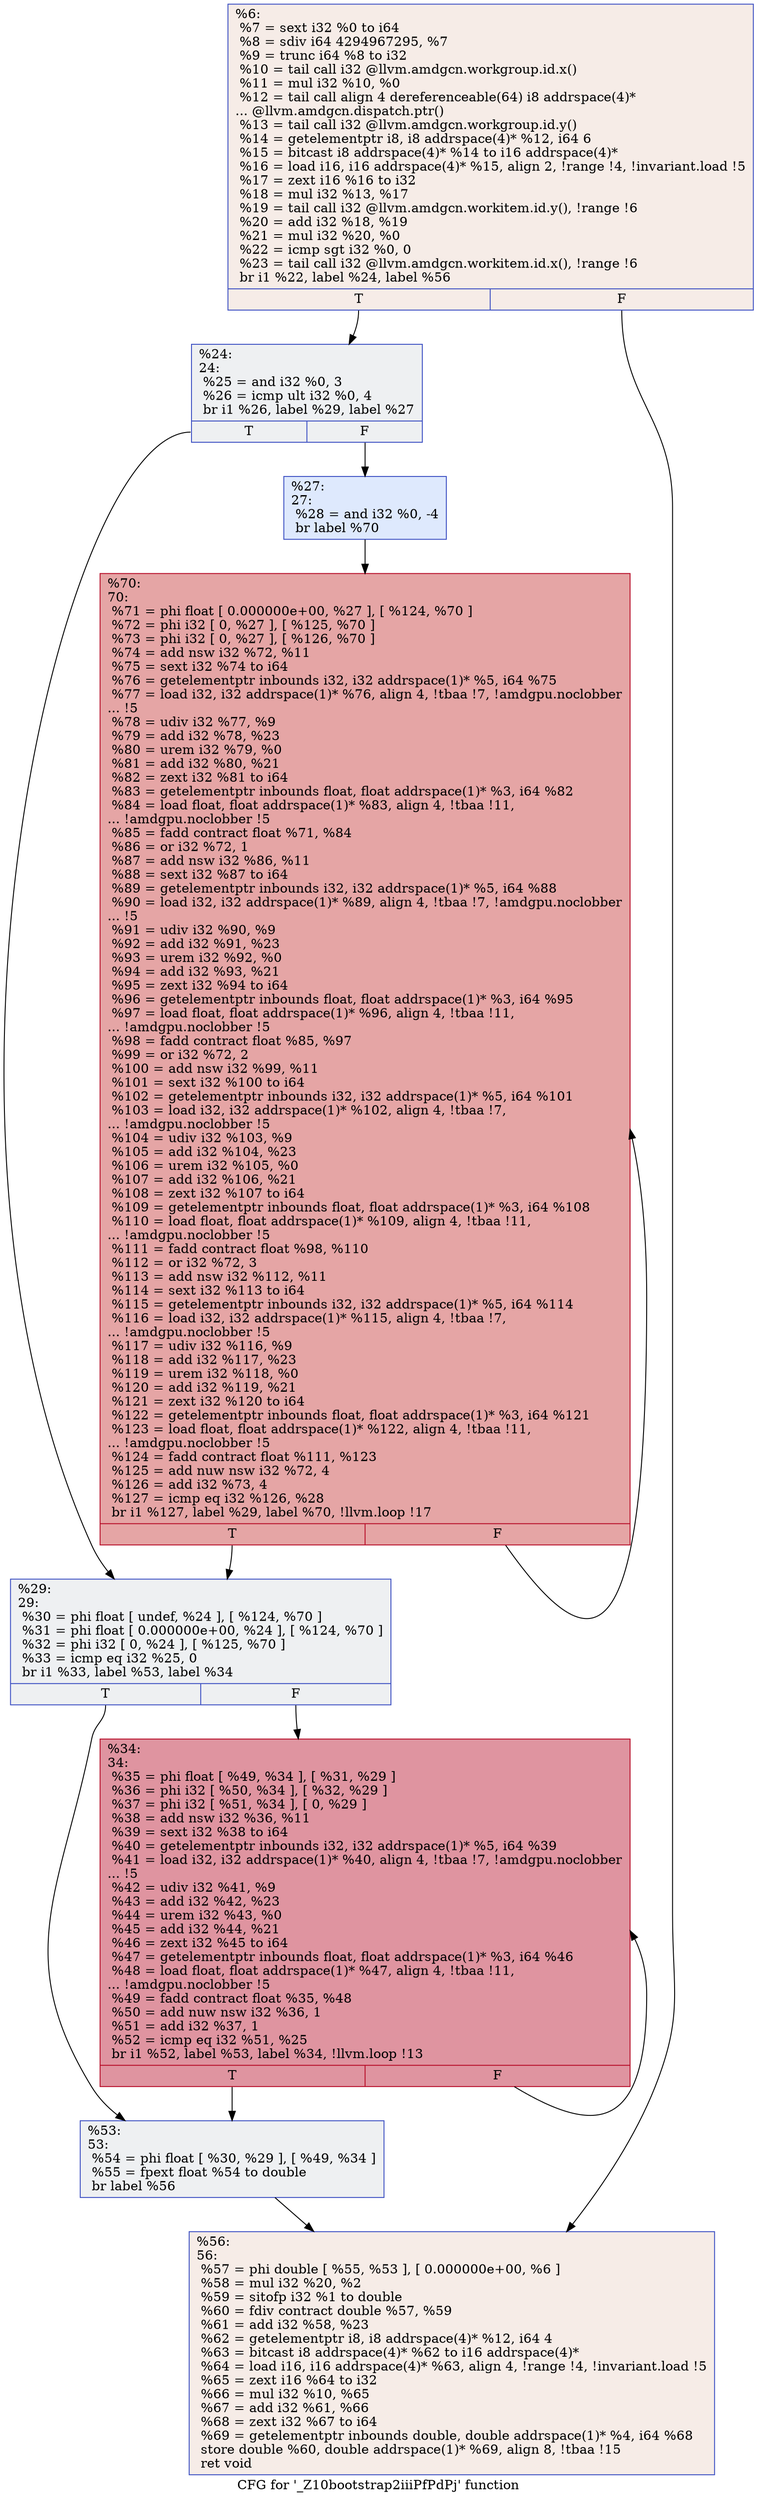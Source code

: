 digraph "CFG for '_Z10bootstrap2iiiPfPdPj' function" {
	label="CFG for '_Z10bootstrap2iiiPfPdPj' function";

	Node0x4a454a0 [shape=record,color="#3d50c3ff", style=filled, fillcolor="#ead5c970",label="{%6:\l  %7 = sext i32 %0 to i64\l  %8 = sdiv i64 4294967295, %7\l  %9 = trunc i64 %8 to i32\l  %10 = tail call i32 @llvm.amdgcn.workgroup.id.x()\l  %11 = mul i32 %10, %0\l  %12 = tail call align 4 dereferenceable(64) i8 addrspace(4)*\l... @llvm.amdgcn.dispatch.ptr()\l  %13 = tail call i32 @llvm.amdgcn.workgroup.id.y()\l  %14 = getelementptr i8, i8 addrspace(4)* %12, i64 6\l  %15 = bitcast i8 addrspace(4)* %14 to i16 addrspace(4)*\l  %16 = load i16, i16 addrspace(4)* %15, align 2, !range !4, !invariant.load !5\l  %17 = zext i16 %16 to i32\l  %18 = mul i32 %13, %17\l  %19 = tail call i32 @llvm.amdgcn.workitem.id.y(), !range !6\l  %20 = add i32 %18, %19\l  %21 = mul i32 %20, %0\l  %22 = icmp sgt i32 %0, 0\l  %23 = tail call i32 @llvm.amdgcn.workitem.id.x(), !range !6\l  br i1 %22, label %24, label %56\l|{<s0>T|<s1>F}}"];
	Node0x4a454a0:s0 -> Node0x4a48110;
	Node0x4a454a0:s1 -> Node0x4a481a0;
	Node0x4a48110 [shape=record,color="#3d50c3ff", style=filled, fillcolor="#d9dce170",label="{%24:\l24:                                               \l  %25 = and i32 %0, 3\l  %26 = icmp ult i32 %0, 4\l  br i1 %26, label %29, label %27\l|{<s0>T|<s1>F}}"];
	Node0x4a48110:s0 -> Node0x4a48460;
	Node0x4a48110:s1 -> Node0x4a484b0;
	Node0x4a484b0 [shape=record,color="#3d50c3ff", style=filled, fillcolor="#b5cdfa70",label="{%27:\l27:                                               \l  %28 = and i32 %0, -4\l  br label %70\l}"];
	Node0x4a484b0 -> Node0x4a486b0;
	Node0x4a48460 [shape=record,color="#3d50c3ff", style=filled, fillcolor="#d9dce170",label="{%29:\l29:                                               \l  %30 = phi float [ undef, %24 ], [ %124, %70 ]\l  %31 = phi float [ 0.000000e+00, %24 ], [ %124, %70 ]\l  %32 = phi i32 [ 0, %24 ], [ %125, %70 ]\l  %33 = icmp eq i32 %25, 0\l  br i1 %33, label %53, label %34\l|{<s0>T|<s1>F}}"];
	Node0x4a48460:s0 -> Node0x4a472e0;
	Node0x4a48460:s1 -> Node0x4a49ae0;
	Node0x4a49ae0 [shape=record,color="#b70d28ff", style=filled, fillcolor="#b70d2870",label="{%34:\l34:                                               \l  %35 = phi float [ %49, %34 ], [ %31, %29 ]\l  %36 = phi i32 [ %50, %34 ], [ %32, %29 ]\l  %37 = phi i32 [ %51, %34 ], [ 0, %29 ]\l  %38 = add nsw i32 %36, %11\l  %39 = sext i32 %38 to i64\l  %40 = getelementptr inbounds i32, i32 addrspace(1)* %5, i64 %39\l  %41 = load i32, i32 addrspace(1)* %40, align 4, !tbaa !7, !amdgpu.noclobber\l... !5\l  %42 = udiv i32 %41, %9\l  %43 = add i32 %42, %23\l  %44 = urem i32 %43, %0\l  %45 = add i32 %44, %21\l  %46 = zext i32 %45 to i64\l  %47 = getelementptr inbounds float, float addrspace(1)* %3, i64 %46\l  %48 = load float, float addrspace(1)* %47, align 4, !tbaa !11,\l... !amdgpu.noclobber !5\l  %49 = fadd contract float %35, %48\l  %50 = add nuw nsw i32 %36, 1\l  %51 = add i32 %37, 1\l  %52 = icmp eq i32 %51, %25\l  br i1 %52, label %53, label %34, !llvm.loop !13\l|{<s0>T|<s1>F}}"];
	Node0x4a49ae0:s0 -> Node0x4a472e0;
	Node0x4a49ae0:s1 -> Node0x4a49ae0;
	Node0x4a472e0 [shape=record,color="#3d50c3ff", style=filled, fillcolor="#d9dce170",label="{%53:\l53:                                               \l  %54 = phi float [ %30, %29 ], [ %49, %34 ]\l  %55 = fpext float %54 to double\l  br label %56\l}"];
	Node0x4a472e0 -> Node0x4a481a0;
	Node0x4a481a0 [shape=record,color="#3d50c3ff", style=filled, fillcolor="#ead5c970",label="{%56:\l56:                                               \l  %57 = phi double [ %55, %53 ], [ 0.000000e+00, %6 ]\l  %58 = mul i32 %20, %2\l  %59 = sitofp i32 %1 to double\l  %60 = fdiv contract double %57, %59\l  %61 = add i32 %58, %23\l  %62 = getelementptr i8, i8 addrspace(4)* %12, i64 4\l  %63 = bitcast i8 addrspace(4)* %62 to i16 addrspace(4)*\l  %64 = load i16, i16 addrspace(4)* %63, align 4, !range !4, !invariant.load !5\l  %65 = zext i16 %64 to i32\l  %66 = mul i32 %10, %65\l  %67 = add i32 %61, %66\l  %68 = zext i32 %67 to i64\l  %69 = getelementptr inbounds double, double addrspace(1)* %4, i64 %68\l  store double %60, double addrspace(1)* %69, align 8, !tbaa !15\l  ret void\l}"];
	Node0x4a486b0 [shape=record,color="#b70d28ff", style=filled, fillcolor="#c5333470",label="{%70:\l70:                                               \l  %71 = phi float [ 0.000000e+00, %27 ], [ %124, %70 ]\l  %72 = phi i32 [ 0, %27 ], [ %125, %70 ]\l  %73 = phi i32 [ 0, %27 ], [ %126, %70 ]\l  %74 = add nsw i32 %72, %11\l  %75 = sext i32 %74 to i64\l  %76 = getelementptr inbounds i32, i32 addrspace(1)* %5, i64 %75\l  %77 = load i32, i32 addrspace(1)* %76, align 4, !tbaa !7, !amdgpu.noclobber\l... !5\l  %78 = udiv i32 %77, %9\l  %79 = add i32 %78, %23\l  %80 = urem i32 %79, %0\l  %81 = add i32 %80, %21\l  %82 = zext i32 %81 to i64\l  %83 = getelementptr inbounds float, float addrspace(1)* %3, i64 %82\l  %84 = load float, float addrspace(1)* %83, align 4, !tbaa !11,\l... !amdgpu.noclobber !5\l  %85 = fadd contract float %71, %84\l  %86 = or i32 %72, 1\l  %87 = add nsw i32 %86, %11\l  %88 = sext i32 %87 to i64\l  %89 = getelementptr inbounds i32, i32 addrspace(1)* %5, i64 %88\l  %90 = load i32, i32 addrspace(1)* %89, align 4, !tbaa !7, !amdgpu.noclobber\l... !5\l  %91 = udiv i32 %90, %9\l  %92 = add i32 %91, %23\l  %93 = urem i32 %92, %0\l  %94 = add i32 %93, %21\l  %95 = zext i32 %94 to i64\l  %96 = getelementptr inbounds float, float addrspace(1)* %3, i64 %95\l  %97 = load float, float addrspace(1)* %96, align 4, !tbaa !11,\l... !amdgpu.noclobber !5\l  %98 = fadd contract float %85, %97\l  %99 = or i32 %72, 2\l  %100 = add nsw i32 %99, %11\l  %101 = sext i32 %100 to i64\l  %102 = getelementptr inbounds i32, i32 addrspace(1)* %5, i64 %101\l  %103 = load i32, i32 addrspace(1)* %102, align 4, !tbaa !7,\l... !amdgpu.noclobber !5\l  %104 = udiv i32 %103, %9\l  %105 = add i32 %104, %23\l  %106 = urem i32 %105, %0\l  %107 = add i32 %106, %21\l  %108 = zext i32 %107 to i64\l  %109 = getelementptr inbounds float, float addrspace(1)* %3, i64 %108\l  %110 = load float, float addrspace(1)* %109, align 4, !tbaa !11,\l... !amdgpu.noclobber !5\l  %111 = fadd contract float %98, %110\l  %112 = or i32 %72, 3\l  %113 = add nsw i32 %112, %11\l  %114 = sext i32 %113 to i64\l  %115 = getelementptr inbounds i32, i32 addrspace(1)* %5, i64 %114\l  %116 = load i32, i32 addrspace(1)* %115, align 4, !tbaa !7,\l... !amdgpu.noclobber !5\l  %117 = udiv i32 %116, %9\l  %118 = add i32 %117, %23\l  %119 = urem i32 %118, %0\l  %120 = add i32 %119, %21\l  %121 = zext i32 %120 to i64\l  %122 = getelementptr inbounds float, float addrspace(1)* %3, i64 %121\l  %123 = load float, float addrspace(1)* %122, align 4, !tbaa !11,\l... !amdgpu.noclobber !5\l  %124 = fadd contract float %111, %123\l  %125 = add nuw nsw i32 %72, 4\l  %126 = add i32 %73, 4\l  %127 = icmp eq i32 %126, %28\l  br i1 %127, label %29, label %70, !llvm.loop !17\l|{<s0>T|<s1>F}}"];
	Node0x4a486b0:s0 -> Node0x4a48460;
	Node0x4a486b0:s1 -> Node0x4a486b0;
}
